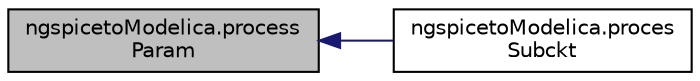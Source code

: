 digraph "ngspicetoModelica.processParam"
{
  edge [fontname="Helvetica",fontsize="10",labelfontname="Helvetica",labelfontsize="10"];
  node [fontname="Helvetica",fontsize="10",shape=record];
  rankdir="LR";
  Node37 [label="ngspicetoModelica.process\lParam",height=0.2,width=0.4,color="black", fillcolor="grey75", style="filled", fontcolor="black"];
  Node37 -> Node38 [dir="back",color="midnightblue",fontsize="10",style="solid",fontname="Helvetica"];
  Node38 [label="ngspicetoModelica.proces\lSubckt",height=0.2,width=0.4,color="black", fillcolor="white", style="filled",URL="$d2/d80/namespacengspiceto_modelica.html#a5591e4ee730a6da5fb757539763493d1",tooltip="Extract subckt data. "];
}

